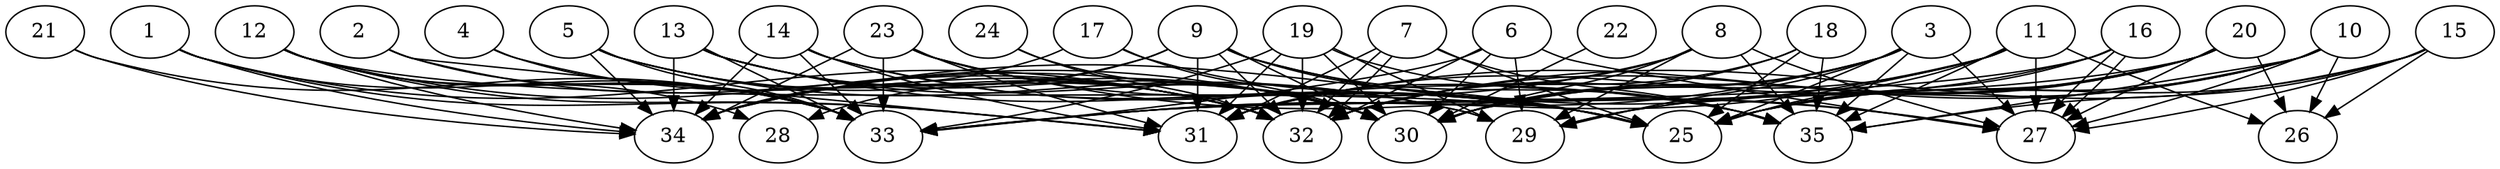 // DAG automatically generated by daggen at Thu Oct  3 14:05:37 2019
// ./daggen --dot -n 35 --ccr 0.5 --fat 0.9 --regular 0.9 --density 0.7 --mindata 5242880 --maxdata 52428800 
digraph G {
  1 [size="93736960", alpha="0.20", expect_size="46868480"] 
  1 -> 31 [size ="46868480"]
  1 -> 32 [size ="46868480"]
  1 -> 33 [size ="46868480"]
  1 -> 34 [size ="46868480"]
  2 [size="103034880", alpha="0.12", expect_size="51517440"] 
  2 -> 31 [size ="51517440"]
  2 -> 32 [size ="51517440"]
  2 -> 33 [size ="51517440"]
  3 [size="96489472", alpha="0.10", expect_size="48244736"] 
  3 -> 25 [size ="48244736"]
  3 -> 27 [size ="48244736"]
  3 -> 29 [size ="48244736"]
  3 -> 30 [size ="48244736"]
  3 -> 32 [size ="48244736"]
  3 -> 33 [size ="48244736"]
  3 -> 35 [size ="48244736"]
  4 [size="99063808", alpha="0.01", expect_size="49531904"] 
  4 -> 32 [size ="49531904"]
  4 -> 33 [size ="49531904"]
  5 [size="21579776", alpha="0.16", expect_size="10789888"] 
  5 -> 29 [size ="10789888"]
  5 -> 30 [size ="10789888"]
  5 -> 32 [size ="10789888"]
  5 -> 33 [size ="10789888"]
  5 -> 34 [size ="10789888"]
  6 [size="27750400", alpha="0.00", expect_size="13875200"] 
  6 -> 27 [size ="13875200"]
  6 -> 29 [size ="13875200"]
  6 -> 30 [size ="13875200"]
  6 -> 32 [size ="13875200"]
  6 -> 33 [size ="13875200"]
  7 [size="66220032", alpha="0.11", expect_size="33110016"] 
  7 -> 25 [size ="33110016"]
  7 -> 31 [size ="33110016"]
  7 -> 32 [size ="33110016"]
  7 -> 32 [size ="33110016"]
  7 -> 35 [size ="33110016"]
  8 [size="16353280", alpha="0.08", expect_size="8176640"] 
  8 -> 27 [size ="8176640"]
  8 -> 29 [size ="8176640"]
  8 -> 30 [size ="8176640"]
  8 -> 31 [size ="8176640"]
  8 -> 34 [size ="8176640"]
  8 -> 35 [size ="8176640"]
  9 [size="48881664", alpha="0.06", expect_size="24440832"] 
  9 -> 25 [size ="24440832"]
  9 -> 27 [size ="24440832"]
  9 -> 28 [size ="24440832"]
  9 -> 30 [size ="24440832"]
  9 -> 31 [size ="24440832"]
  9 -> 32 [size ="24440832"]
  9 -> 34 [size ="24440832"]
  9 -> 35 [size ="24440832"]
  10 [size="85401600", alpha="0.16", expect_size="42700800"] 
  10 -> 25 [size ="42700800"]
  10 -> 26 [size ="42700800"]
  10 -> 27 [size ="42700800"]
  10 -> 29 [size ="42700800"]
  10 -> 31 [size ="42700800"]
  10 -> 35 [size ="42700800"]
  11 [size="57202688", alpha="0.03", expect_size="28601344"] 
  11 -> 25 [size ="28601344"]
  11 -> 26 [size ="28601344"]
  11 -> 27 [size ="28601344"]
  11 -> 30 [size ="28601344"]
  11 -> 33 [size ="28601344"]
  11 -> 34 [size ="28601344"]
  11 -> 35 [size ="28601344"]
  12 [size="57196544", alpha="0.05", expect_size="28598272"] 
  12 -> 25 [size ="28598272"]
  12 -> 28 [size ="28598272"]
  12 -> 30 [size ="28598272"]
  12 -> 31 [size ="28598272"]
  12 -> 33 [size ="28598272"]
  12 -> 34 [size ="28598272"]
  13 [size="20914176", alpha="0.15", expect_size="10457088"] 
  13 -> 25 [size ="10457088"]
  13 -> 29 [size ="10457088"]
  13 -> 30 [size ="10457088"]
  13 -> 32 [size ="10457088"]
  13 -> 33 [size ="10457088"]
  13 -> 34 [size ="10457088"]
  14 [size="69588992", alpha="0.15", expect_size="34794496"] 
  14 -> 25 [size ="34794496"]
  14 -> 31 [size ="34794496"]
  14 -> 33 [size ="34794496"]
  14 -> 34 [size ="34794496"]
  14 -> 35 [size ="34794496"]
  15 [size="74000384", alpha="0.15", expect_size="37000192"] 
  15 -> 25 [size ="37000192"]
  15 -> 26 [size ="37000192"]
  15 -> 27 [size ="37000192"]
  15 -> 32 [size ="37000192"]
  15 -> 35 [size ="37000192"]
  16 [size="55625728", alpha="0.07", expect_size="27812864"] 
  16 -> 25 [size ="27812864"]
  16 -> 27 [size ="27812864"]
  16 -> 27 [size ="27812864"]
  16 -> 31 [size ="27812864"]
  16 -> 33 [size ="27812864"]
  17 [size="56502272", alpha="0.05", expect_size="28251136"] 
  17 -> 25 [size ="28251136"]
  17 -> 30 [size ="28251136"]
  17 -> 34 [size ="28251136"]
  18 [size="14223360", alpha="0.04", expect_size="7111680"] 
  18 -> 25 [size ="7111680"]
  18 -> 30 [size ="7111680"]
  18 -> 32 [size ="7111680"]
  18 -> 35 [size ="7111680"]
  19 [size="51968000", alpha="0.09", expect_size="25984000"] 
  19 -> 29 [size ="25984000"]
  19 -> 30 [size ="25984000"]
  19 -> 31 [size ="25984000"]
  19 -> 32 [size ="25984000"]
  19 -> 33 [size ="25984000"]
  19 -> 35 [size ="25984000"]
  20 [size="80394240", alpha="0.03", expect_size="40197120"] 
  20 -> 25 [size ="40197120"]
  20 -> 26 [size ="40197120"]
  20 -> 27 [size ="40197120"]
  20 -> 29 [size ="40197120"]
  20 -> 30 [size ="40197120"]
  20 -> 32 [size ="40197120"]
  20 -> 33 [size ="40197120"]
  21 [size="62732288", alpha="0.15", expect_size="31366144"] 
  21 -> 33 [size ="31366144"]
  21 -> 34 [size ="31366144"]
  22 [size="79101952", alpha="0.06", expect_size="39550976"] 
  22 -> 30 [size ="39550976"]
  23 [size="103587840", alpha="0.15", expect_size="51793920"] 
  23 -> 25 [size ="51793920"]
  23 -> 27 [size ="51793920"]
  23 -> 30 [size ="51793920"]
  23 -> 31 [size ="51793920"]
  23 -> 33 [size ="51793920"]
  23 -> 34 [size ="51793920"]
  24 [size="78393344", alpha="0.04", expect_size="39196672"] 
  24 -> 30 [size ="39196672"]
  24 -> 32 [size ="39196672"]
  25 [size="53983232", alpha="0.14", expect_size="26991616"] 
  26 [size="28409856", alpha="0.09", expect_size="14204928"] 
  27 [size="60112896", alpha="0.15", expect_size="30056448"] 
  28 [size="85848064", alpha="0.02", expect_size="42924032"] 
  29 [size="103680000", alpha="0.18", expect_size="51840000"] 
  30 [size="50923520", alpha="0.09", expect_size="25461760"] 
  31 [size="64509952", alpha="0.10", expect_size="32254976"] 
  32 [size="38948864", alpha="0.02", expect_size="19474432"] 
  33 [size="66785280", alpha="0.15", expect_size="33392640"] 
  34 [size="45285376", alpha="0.01", expect_size="22642688"] 
  35 [size="63025152", alpha="0.00", expect_size="31512576"] 
}
